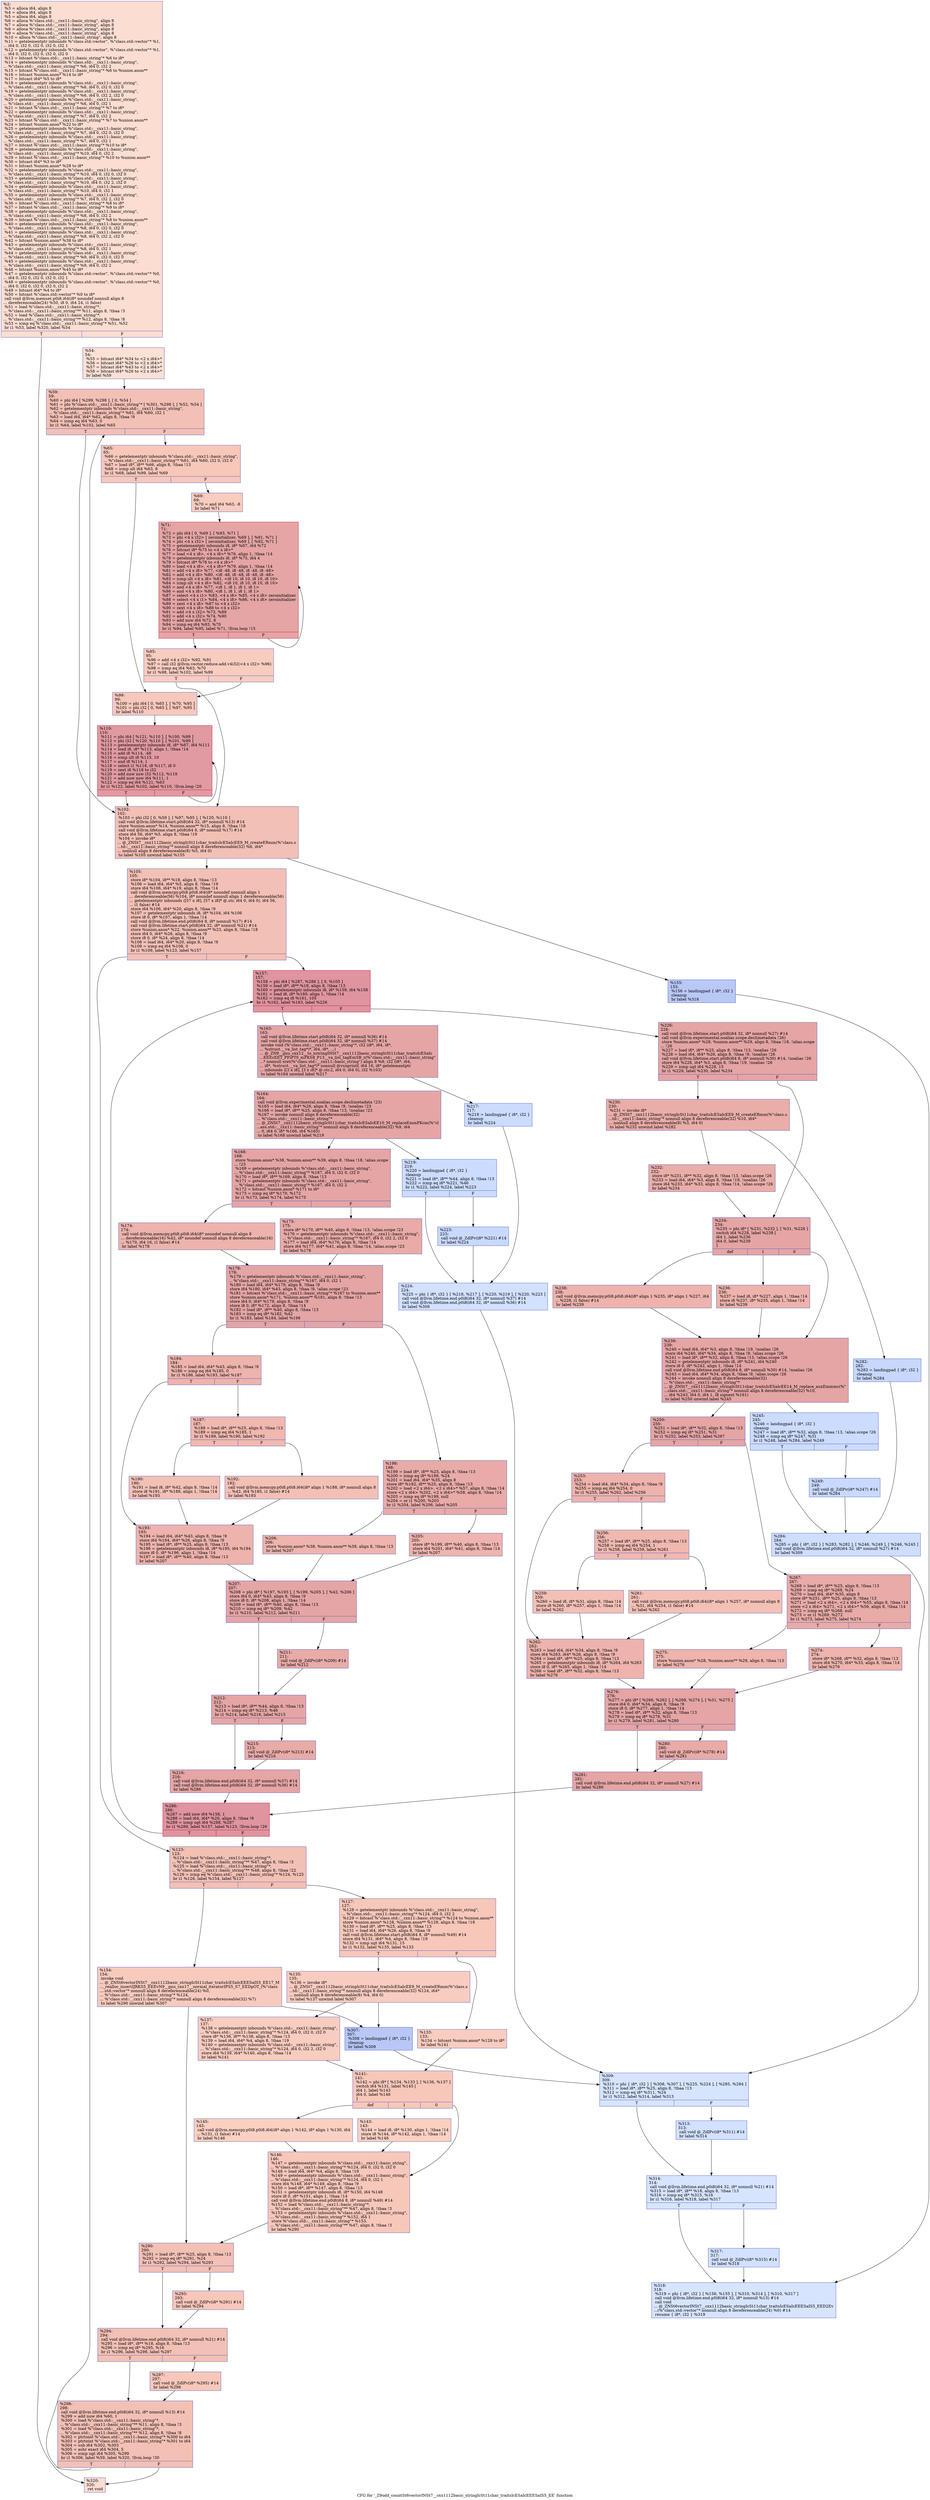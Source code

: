 digraph "CFG for '_Z9odd_countSt6vectorINSt7__cxx1112basic_stringIcSt11char_traitsIcESaIcEEESaIS5_EE' function" {
	label="CFG for '_Z9odd_countSt6vectorINSt7__cxx1112basic_stringIcSt11char_traitsIcESaIcEEESaIS5_EE' function";

	Node0x55a93c590be0 [shape=record,color="#3d50c3ff", style=filled, fillcolor="#f7b39670",label="{%2:\l  %3 = alloca i64, align 8\l  %4 = alloca i64, align 8\l  %5 = alloca i64, align 8\l  %6 = alloca %\"class.std::__cxx11::basic_string\", align 8\l  %7 = alloca %\"class.std::__cxx11::basic_string\", align 8\l  %8 = alloca %\"class.std::__cxx11::basic_string\", align 8\l  %9 = alloca %\"class.std::__cxx11::basic_string\", align 8\l  %10 = alloca %\"class.std::__cxx11::basic_string\", align 8\l  %11 = getelementptr inbounds %\"class.std::vector\", %\"class.std::vector\"* %1,\l... i64 0, i32 0, i32 0, i32 0, i32 1\l  %12 = getelementptr inbounds %\"class.std::vector\", %\"class.std::vector\"* %1,\l... i64 0, i32 0, i32 0, i32 0, i32 0\l  %13 = bitcast %\"class.std::__cxx11::basic_string\"* %6 to i8*\l  %14 = getelementptr inbounds %\"class.std::__cxx11::basic_string\",\l... %\"class.std::__cxx11::basic_string\"* %6, i64 0, i32 2\l  %15 = bitcast %\"class.std::__cxx11::basic_string\"* %6 to %union.anon**\l  %16 = bitcast %union.anon* %14 to i8*\l  %17 = bitcast i64* %5 to i8*\l  %18 = getelementptr inbounds %\"class.std::__cxx11::basic_string\",\l... %\"class.std::__cxx11::basic_string\"* %6, i64 0, i32 0, i32 0\l  %19 = getelementptr inbounds %\"class.std::__cxx11::basic_string\",\l... %\"class.std::__cxx11::basic_string\"* %6, i64 0, i32 2, i32 0\l  %20 = getelementptr inbounds %\"class.std::__cxx11::basic_string\",\l... %\"class.std::__cxx11::basic_string\"* %6, i64 0, i32 1\l  %21 = bitcast %\"class.std::__cxx11::basic_string\"* %7 to i8*\l  %22 = getelementptr inbounds %\"class.std::__cxx11::basic_string\",\l... %\"class.std::__cxx11::basic_string\"* %7, i64 0, i32 2\l  %23 = bitcast %\"class.std::__cxx11::basic_string\"* %7 to %union.anon**\l  %24 = bitcast %union.anon* %22 to i8*\l  %25 = getelementptr inbounds %\"class.std::__cxx11::basic_string\",\l... %\"class.std::__cxx11::basic_string\"* %7, i64 0, i32 0, i32 0\l  %26 = getelementptr inbounds %\"class.std::__cxx11::basic_string\",\l... %\"class.std::__cxx11::basic_string\"* %7, i64 0, i32 1\l  %27 = bitcast %\"class.std::__cxx11::basic_string\"* %10 to i8*\l  %28 = getelementptr inbounds %\"class.std::__cxx11::basic_string\",\l... %\"class.std::__cxx11::basic_string\"* %10, i64 0, i32 2\l  %29 = bitcast %\"class.std::__cxx11::basic_string\"* %10 to %union.anon**\l  %30 = bitcast i64* %3 to i8*\l  %31 = bitcast %union.anon* %28 to i8*\l  %32 = getelementptr inbounds %\"class.std::__cxx11::basic_string\",\l... %\"class.std::__cxx11::basic_string\"* %10, i64 0, i32 0, i32 0\l  %33 = getelementptr inbounds %\"class.std::__cxx11::basic_string\",\l... %\"class.std::__cxx11::basic_string\"* %10, i64 0, i32 2, i32 0\l  %34 = getelementptr inbounds %\"class.std::__cxx11::basic_string\",\l... %\"class.std::__cxx11::basic_string\"* %10, i64 0, i32 1\l  %35 = getelementptr inbounds %\"class.std::__cxx11::basic_string\",\l... %\"class.std::__cxx11::basic_string\"* %7, i64 0, i32 2, i32 0\l  %36 = bitcast %\"class.std::__cxx11::basic_string\"* %8 to i8*\l  %37 = bitcast %\"class.std::__cxx11::basic_string\"* %9 to i8*\l  %38 = getelementptr inbounds %\"class.std::__cxx11::basic_string\",\l... %\"class.std::__cxx11::basic_string\"* %8, i64 0, i32 2\l  %39 = bitcast %\"class.std::__cxx11::basic_string\"* %8 to %union.anon**\l  %40 = getelementptr inbounds %\"class.std::__cxx11::basic_string\",\l... %\"class.std::__cxx11::basic_string\"* %8, i64 0, i32 0, i32 0\l  %41 = getelementptr inbounds %\"class.std::__cxx11::basic_string\",\l... %\"class.std::__cxx11::basic_string\"* %8, i64 0, i32 2, i32 0\l  %42 = bitcast %union.anon* %38 to i8*\l  %43 = getelementptr inbounds %\"class.std::__cxx11::basic_string\",\l... %\"class.std::__cxx11::basic_string\"* %8, i64 0, i32 1\l  %44 = getelementptr inbounds %\"class.std::__cxx11::basic_string\",\l... %\"class.std::__cxx11::basic_string\"* %9, i64 0, i32 0, i32 0\l  %45 = getelementptr inbounds %\"class.std::__cxx11::basic_string\",\l... %\"class.std::__cxx11::basic_string\"* %9, i64 0, i32 2\l  %46 = bitcast %union.anon* %45 to i8*\l  %47 = getelementptr inbounds %\"class.std::vector\", %\"class.std::vector\"* %0,\l... i64 0, i32 0, i32 0, i32 0, i32 1\l  %48 = getelementptr inbounds %\"class.std::vector\", %\"class.std::vector\"* %0,\l... i64 0, i32 0, i32 0, i32 0, i32 2\l  %49 = bitcast i64* %4 to i8*\l  %50 = bitcast %\"class.std::vector\"* %0 to i8*\l  call void @llvm.memset.p0i8.i64(i8* noundef nonnull align 8\l... dereferenceable(24) %50, i8 0, i64 24, i1 false)\l  %51 = load %\"class.std::__cxx11::basic_string\"*,\l... %\"class.std::__cxx11::basic_string\"** %11, align 8, !tbaa !3\l  %52 = load %\"class.std::__cxx11::basic_string\"*,\l... %\"class.std::__cxx11::basic_string\"** %12, align 8, !tbaa !8\l  %53 = icmp eq %\"class.std::__cxx11::basic_string\"* %51, %52\l  br i1 %53, label %320, label %54\l|{<s0>T|<s1>F}}"];
	Node0x55a93c590be0:s0 -> Node0x55a93c5940e0;
	Node0x55a93c590be0:s1 -> Node0x55a93c594170;
	Node0x55a93c594170 [shape=record,color="#3d50c3ff", style=filled, fillcolor="#f7b99e70",label="{%54:\l54:                                               \l  %55 = bitcast i64* %34 to \<2 x i64\>*\l  %56 = bitcast i64* %26 to \<2 x i64\>*\l  %57 = bitcast i64* %43 to \<2 x i64\>*\l  %58 = bitcast i64* %26 to \<2 x i64\>*\l  br label %59\l}"];
	Node0x55a93c594170 -> Node0x55a93c594a80;
	Node0x55a93c594a80 [shape=record,color="#3d50c3ff", style=filled, fillcolor="#e5705870",label="{%59:\l59:                                               \l  %60 = phi i64 [ %299, %298 ], [ 0, %54 ]\l  %61 = phi %\"class.std::__cxx11::basic_string\"* [ %301, %298 ], [ %52, %54 ]\l  %62 = getelementptr inbounds %\"class.std::__cxx11::basic_string\",\l... %\"class.std::__cxx11::basic_string\"* %61, i64 %60, i32 1\l  %63 = load i64, i64* %62, align 8, !tbaa !9\l  %64 = icmp eq i64 %63, 0\l  br i1 %64, label %102, label %65\l|{<s0>T|<s1>F}}"];
	Node0x55a93c594a80:s0 -> Node0x55a93c595490;
	Node0x55a93c594a80:s1 -> Node0x55a93c595520;
	Node0x55a93c595520 [shape=record,color="#3d50c3ff", style=filled, fillcolor="#ec7f6370",label="{%65:\l65:                                               \l  %66 = getelementptr inbounds %\"class.std::__cxx11::basic_string\",\l... %\"class.std::__cxx11::basic_string\"* %61, i64 %60, i32 0, i32 0\l  %67 = load i8*, i8** %66, align 8, !tbaa !13\l  %68 = icmp ult i64 %63, 8\l  br i1 %68, label %99, label %69\l|{<s0>T|<s1>F}}"];
	Node0x55a93c595520:s0 -> Node0x55a93c595950;
	Node0x55a93c595520:s1 -> Node0x55a93c5959e0;
	Node0x55a93c5959e0 [shape=record,color="#3d50c3ff", style=filled, fillcolor="#f08b6e70",label="{%69:\l69:                                               \l  %70 = and i64 %63, -8\l  br label %71\l}"];
	Node0x55a93c5959e0 -> Node0x55a93c595be0;
	Node0x55a93c595be0 [shape=record,color="#b70d28ff", style=filled, fillcolor="#c5333470",label="{%71:\l71:                                               \l  %72 = phi i64 [ 0, %69 ], [ %93, %71 ]\l  %73 = phi \<4 x i32\> [ zeroinitializer, %69 ], [ %91, %71 ]\l  %74 = phi \<4 x i32\> [ zeroinitializer, %69 ], [ %92, %71 ]\l  %75 = getelementptr inbounds i8, i8* %67, i64 %72\l  %76 = bitcast i8* %75 to \<4 x i8\>*\l  %77 = load \<4 x i8\>, \<4 x i8\>* %76, align 1, !tbaa !14\l  %78 = getelementptr inbounds i8, i8* %75, i64 4\l  %79 = bitcast i8* %78 to \<4 x i8\>*\l  %80 = load \<4 x i8\>, \<4 x i8\>* %79, align 1, !tbaa !14\l  %81 = add \<4 x i8\> %77, \<i8 -48, i8 -48, i8 -48, i8 -48\>\l  %82 = add \<4 x i8\> %80, \<i8 -48, i8 -48, i8 -48, i8 -48\>\l  %83 = icmp ult \<4 x i8\> %81, \<i8 10, i8 10, i8 10, i8 10\>\l  %84 = icmp ult \<4 x i8\> %82, \<i8 10, i8 10, i8 10, i8 10\>\l  %85 = and \<4 x i8\> %77, \<i8 1, i8 1, i8 1, i8 1\>\l  %86 = and \<4 x i8\> %80, \<i8 1, i8 1, i8 1, i8 1\>\l  %87 = select \<4 x i1\> %83, \<4 x i8\> %85, \<4 x i8\> zeroinitializer\l  %88 = select \<4 x i1\> %84, \<4 x i8\> %86, \<4 x i8\> zeroinitializer\l  %89 = zext \<4 x i8\> %87 to \<4 x i32\>\l  %90 = zext \<4 x i8\> %88 to \<4 x i32\>\l  %91 = add \<4 x i32\> %73, %89\l  %92 = add \<4 x i32\> %74, %90\l  %93 = add nuw i64 %72, 8\l  %94 = icmp eq i64 %93, %70\l  br i1 %94, label %95, label %71, !llvm.loop !15\l|{<s0>T|<s1>F}}"];
	Node0x55a93c595be0:s0 -> Node0x55a93c597760;
	Node0x55a93c595be0:s1 -> Node0x55a93c595be0;
	Node0x55a93c597760 [shape=record,color="#3d50c3ff", style=filled, fillcolor="#f08b6e70",label="{%95:\l95:                                               \l  %96 = add \<4 x i32\> %92, %91\l  %97 = call i32 @llvm.vector.reduce.add.v4i32(\<4 x i32\> %96)\l  %98 = icmp eq i64 %63, %70\l  br i1 %98, label %102, label %99\l|{<s0>T|<s1>F}}"];
	Node0x55a93c597760:s0 -> Node0x55a93c595490;
	Node0x55a93c597760:s1 -> Node0x55a93c595950;
	Node0x55a93c595950 [shape=record,color="#3d50c3ff", style=filled, fillcolor="#ed836670",label="{%99:\l99:                                               \l  %100 = phi i64 [ 0, %65 ], [ %70, %95 ]\l  %101 = phi i32 [ 0, %65 ], [ %97, %95 ]\l  br label %110\l}"];
	Node0x55a93c595950 -> Node0x55a93c597e30;
	Node0x55a93c595490 [shape=record,color="#3d50c3ff", style=filled, fillcolor="#e5705870",label="{%102:\l102:                                              \l  %103 = phi i32 [ 0, %59 ], [ %97, %95 ], [ %120, %110 ]\l  call void @llvm.lifetime.start.p0i8(i64 32, i8* nonnull %13) #14\l  store %union.anon* %14, %union.anon** %15, align 8, !tbaa !18\l  call void @llvm.lifetime.start.p0i8(i64 8, i8* nonnull %17) #14\l  store i64 56, i64* %5, align 8, !tbaa !19\l  %104 = invoke i8*\l... @_ZNSt7__cxx1112basic_stringIcSt11char_traitsIcESaIcEE9_M_createERmm(%\"class.s\l...td::__cxx11::basic_string\"* nonnull align 8 dereferenceable(32) %6, i64*\l... nonnull align 8 dereferenceable(8) %5, i64 0)\l          to label %105 unwind label %155\l}"];
	Node0x55a93c595490 -> Node0x55a93c598850;
	Node0x55a93c595490 -> Node0x55a93c5988e0;
	Node0x55a93c598850 [shape=record,color="#3d50c3ff", style=filled, fillcolor="#e5705870",label="{%105:\l105:                                              \l  store i8* %104, i8** %18, align 8, !tbaa !13\l  %106 = load i64, i64* %5, align 8, !tbaa !19\l  store i64 %106, i64* %19, align 8, !tbaa !14\l  call void @llvm.memcpy.p0i8.p0i8.i64(i8* noundef nonnull align 1\l... dereferenceable(56) %104, i8* noundef nonnull align 1 dereferenceable(56)\l... getelementptr inbounds ([57 x i8], [57 x i8]* @.str, i64 0, i64 0), i64 56,\l... i1 false) #14\l  store i64 %106, i64* %20, align 8, !tbaa !9\l  %107 = getelementptr inbounds i8, i8* %104, i64 %106\l  store i8 0, i8* %107, align 1, !tbaa !14\l  call void @llvm.lifetime.end.p0i8(i64 8, i8* nonnull %17) #14\l  call void @llvm.lifetime.start.p0i8(i64 32, i8* nonnull %21) #14\l  store %union.anon* %22, %union.anon** %23, align 8, !tbaa !18\l  store i64 0, i64* %26, align 8, !tbaa !9\l  store i8 0, i8* %24, align 8, !tbaa !14\l  %108 = load i64, i64* %20, align 8, !tbaa !9\l  %109 = icmp eq i64 %108, 0\l  br i1 %109, label %123, label %157\l|{<s0>T|<s1>F}}"];
	Node0x55a93c598850:s0 -> Node0x55a93c59b1e0;
	Node0x55a93c598850:s1 -> Node0x55a93c59b230;
	Node0x55a93c597e30 [shape=record,color="#b70d28ff", style=filled, fillcolor="#bb1b2c70",label="{%110:\l110:                                              \l  %111 = phi i64 [ %121, %110 ], [ %100, %99 ]\l  %112 = phi i32 [ %120, %110 ], [ %101, %99 ]\l  %113 = getelementptr inbounds i8, i8* %67, i64 %111\l  %114 = load i8, i8* %113, align 1, !tbaa !14\l  %115 = add i8 %114, -48\l  %116 = icmp ult i8 %115, 10\l  %117 = and i8 %114, 1\l  %118 = select i1 %116, i8 %117, i8 0\l  %119 = zext i8 %118 to i32\l  %120 = add nuw nsw i32 %112, %119\l  %121 = add nuw nsw i64 %111, 1\l  %122 = icmp eq i64 %121, %63\l  br i1 %122, label %102, label %110, !llvm.loop !20\l|{<s0>T|<s1>F}}"];
	Node0x55a93c597e30:s0 -> Node0x55a93c595490;
	Node0x55a93c597e30:s1 -> Node0x55a93c597e30;
	Node0x55a93c59b1e0 [shape=record,color="#3d50c3ff", style=filled, fillcolor="#e5705870",label="{%123:\l123:                                              \l  %124 = load %\"class.std::__cxx11::basic_string\"*,\l... %\"class.std::__cxx11::basic_string\"** %47, align 8, !tbaa !3\l  %125 = load %\"class.std::__cxx11::basic_string\"*,\l... %\"class.std::__cxx11::basic_string\"** %48, align 8, !tbaa !22\l  %126 = icmp eq %\"class.std::__cxx11::basic_string\"* %124, %125\l  br i1 %126, label %154, label %127\l|{<s0>T|<s1>F}}"];
	Node0x55a93c59b1e0:s0 -> Node0x55a93c59c3d0;
	Node0x55a93c59b1e0:s1 -> Node0x55a93c59c460;
	Node0x55a93c59c460 [shape=record,color="#3d50c3ff", style=filled, fillcolor="#ec7f6370",label="{%127:\l127:                                              \l  %128 = getelementptr inbounds %\"class.std::__cxx11::basic_string\",\l... %\"class.std::__cxx11::basic_string\"* %124, i64 0, i32 2\l  %129 = bitcast %\"class.std::__cxx11::basic_string\"* %124 to %union.anon**\l  store %union.anon* %128, %union.anon** %129, align 8, !tbaa !18\l  %130 = load i8*, i8** %25, align 8, !tbaa !13\l  %131 = load i64, i64* %26, align 8, !tbaa !9\l  call void @llvm.lifetime.start.p0i8(i64 8, i8* nonnull %49) #14\l  store i64 %131, i64* %4, align 8, !tbaa !19\l  %132 = icmp ugt i64 %131, 15\l  br i1 %132, label %135, label %133\l|{<s0>T|<s1>F}}"];
	Node0x55a93c59c460:s0 -> Node0x55a93c59d2e0;
	Node0x55a93c59c460:s1 -> Node0x55a93c59d330;
	Node0x55a93c59d330 [shape=record,color="#3d50c3ff", style=filled, fillcolor="#f08b6e70",label="{%133:\l133:                                              \l  %134 = bitcast %union.anon* %128 to i8*\l  br label %141\l}"];
	Node0x55a93c59d330 -> Node0x55a93c59d4e0;
	Node0x55a93c59d2e0 [shape=record,color="#3d50c3ff", style=filled, fillcolor="#f08b6e70",label="{%135:\l135:                                              \l  %136 = invoke i8*\l... @_ZNSt7__cxx1112basic_stringIcSt11char_traitsIcESaIcEE9_M_createERmm(%\"class.s\l...td::__cxx11::basic_string\"* nonnull align 8 dereferenceable(32) %124, i64*\l... nonnull align 8 dereferenceable(8) %4, i64 0)\l          to label %137 unwind label %307\l}"];
	Node0x55a93c59d2e0 -> Node0x55a93c59d5f0;
	Node0x55a93c59d2e0 -> Node0x55a93c59d640;
	Node0x55a93c59d5f0 [shape=record,color="#3d50c3ff", style=filled, fillcolor="#f08b6e70",label="{%137:\l137:                                              \l  %138 = getelementptr inbounds %\"class.std::__cxx11::basic_string\",\l... %\"class.std::__cxx11::basic_string\"* %124, i64 0, i32 0, i32 0\l  store i8* %136, i8** %138, align 8, !tbaa !13\l  %139 = load i64, i64* %4, align 8, !tbaa !19\l  %140 = getelementptr inbounds %\"class.std::__cxx11::basic_string\",\l... %\"class.std::__cxx11::basic_string\"* %124, i64 0, i32 2, i32 0\l  store i64 %139, i64* %140, align 8, !tbaa !14\l  br label %141\l}"];
	Node0x55a93c59d5f0 -> Node0x55a93c59d4e0;
	Node0x55a93c59d4e0 [shape=record,color="#3d50c3ff", style=filled, fillcolor="#ec7f6370",label="{%141:\l141:                                              \l  %142 = phi i8* [ %134, %133 ], [ %136, %137 ]\l  switch i64 %131, label %145 [\l    i64 1, label %143\l    i64 0, label %146\l  ]\l|{<s0>def|<s1>1|<s2>0}}"];
	Node0x55a93c59d4e0:s0 -> Node0x55a93c59dc60;
	Node0x55a93c59d4e0:s1 -> Node0x55a93c59dcb0;
	Node0x55a93c59d4e0:s2 -> Node0x55a93c59dd00;
	Node0x55a93c59dcb0 [shape=record,color="#3d50c3ff", style=filled, fillcolor="#f3947570",label="{%143:\l143:                                              \l  %144 = load i8, i8* %130, align 1, !tbaa !14\l  store i8 %144, i8* %142, align 1, !tbaa !14\l  br label %146\l}"];
	Node0x55a93c59dcb0 -> Node0x55a93c59dd00;
	Node0x55a93c59dc60 [shape=record,color="#3d50c3ff", style=filled, fillcolor="#f3947570",label="{%145:\l145:                                              \l  call void @llvm.memcpy.p0i8.p0i8.i64(i8* align 1 %142, i8* align 1 %130, i64\l... %131, i1 false) #14\l  br label %146\l}"];
	Node0x55a93c59dc60 -> Node0x55a93c59dd00;
	Node0x55a93c59dd00 [shape=record,color="#3d50c3ff", style=filled, fillcolor="#ec7f6370",label="{%146:\l146:                                              \l  %147 = getelementptr inbounds %\"class.std::__cxx11::basic_string\",\l... %\"class.std::__cxx11::basic_string\"* %124, i64 0, i32 0, i32 0\l  %148 = load i64, i64* %4, align 8, !tbaa !19\l  %149 = getelementptr inbounds %\"class.std::__cxx11::basic_string\",\l... %\"class.std::__cxx11::basic_string\"* %124, i64 0, i32 1\l  store i64 %148, i64* %149, align 8, !tbaa !9\l  %150 = load i8*, i8** %147, align 8, !tbaa !13\l  %151 = getelementptr inbounds i8, i8* %150, i64 %148\l  store i8 0, i8* %151, align 1, !tbaa !14\l  call void @llvm.lifetime.end.p0i8(i64 8, i8* nonnull %49) #14\l  %152 = load %\"class.std::__cxx11::basic_string\"*,\l... %\"class.std::__cxx11::basic_string\"** %47, align 8, !tbaa !3\l  %153 = getelementptr inbounds %\"class.std::__cxx11::basic_string\",\l... %\"class.std::__cxx11::basic_string\"* %152, i64 1\l  store %\"class.std::__cxx11::basic_string\"* %153,\l... %\"class.std::__cxx11::basic_string\"** %47, align 8, !tbaa !3\l  br label %290\l}"];
	Node0x55a93c59dd00 -> Node0x55a93c59e940;
	Node0x55a93c59c3d0 [shape=record,color="#3d50c3ff", style=filled, fillcolor="#ef886b70",label="{%154:\l154:                                              \l  invoke void\l... @_ZNSt6vectorINSt7__cxx1112basic_stringIcSt11char_traitsIcESaIcEEESaIS5_EE17_M\l..._realloc_insertIJRKS5_EEEvN9__gnu_cxx17__normal_iteratorIPS5_S7_EEDpOT_(%\"class\l....std::vector\"* nonnull align 8 dereferenceable(24) %0,\l... %\"class.std::__cxx11::basic_string\"* %124,\l... %\"class.std::__cxx11::basic_string\"* nonnull align 8 dereferenceable(32) %7)\l          to label %290 unwind label %307\l}"];
	Node0x55a93c59c3d0 -> Node0x55a93c59e940;
	Node0x55a93c59c3d0 -> Node0x55a93c59d640;
	Node0x55a93c5988e0 [shape=record,color="#3d50c3ff", style=filled, fillcolor="#6282ea70",label="{%155:\l155:                                              \l  %156 = landingpad \{ i8*, i32 \}\l          cleanup\l  br label %318\l}"];
	Node0x55a93c5988e0 -> Node0x55a93c59ee40;
	Node0x55a93c59b230 [shape=record,color="#b70d28ff", style=filled, fillcolor="#b70d2870",label="{%157:\l157:                                              \l  %158 = phi i64 [ %287, %286 ], [ 0, %105 ]\l  %159 = load i8*, i8** %18, align 8, !tbaa !13\l  %160 = getelementptr inbounds i8, i8* %159, i64 %158\l  %161 = load i8, i8* %160, align 1, !tbaa !14\l  %162 = icmp eq i8 %161, 105\l  br i1 %162, label %163, label %226\l|{<s0>T|<s1>F}}"];
	Node0x55a93c59b230:s0 -> Node0x55a93c59f1a0;
	Node0x55a93c59b230:s1 -> Node0x55a93c59f1f0;
	Node0x55a93c59f1a0 [shape=record,color="#3d50c3ff", style=filled, fillcolor="#c5333470",label="{%163:\l163:                                              \l  call void @llvm.lifetime.start.p0i8(i64 32, i8* nonnull %36) #14\l  call void @llvm.lifetime.start.p0i8(i64 32, i8* nonnull %37) #14\l  invoke void (%\"class.std::__cxx11::basic_string\"*, i32 (i8*, i64, i8*,\l... %struct.__va_list_tag*)*, i64, i8*, ...)\l... @_ZN9__gnu_cxx12__to_xstringINSt7__cxx1112basic_stringIcSt11char_traitsIcESaIc\l...EEEcEET_PFiPT0_mPKS8_P13__va_list_tagEmSB_z(%\"class.std::__cxx11::basic_string\"\l...* nonnull sret(%\"class.std::__cxx11::basic_string\") align 8 %9, i32 (i8*, i64,\l... i8*, %struct.__va_list_tag*)* nonnull @vsnprintf, i64 16, i8* getelementptr\l... inbounds ([3 x i8], [3 x i8]* @.str.2, i64 0, i64 0), i32 %103)\l          to label %164 unwind label %217\l}"];
	Node0x55a93c59f1a0 -> Node0x55a93c59f870;
	Node0x55a93c59f1a0 -> Node0x55a93c59f8c0;
	Node0x55a93c59f870 [shape=record,color="#3d50c3ff", style=filled, fillcolor="#c5333470",label="{%164:\l164:                                              \l  call void @llvm.experimental.noalias.scope.decl(metadata !23)\l  %165 = load i64, i64* %26, align 8, !tbaa !9, !noalias !23\l  %166 = load i8*, i8** %25, align 8, !tbaa !13, !noalias !23\l  %167 = invoke nonnull align 8 dereferenceable(32)\l... %\"class.std::__cxx11::basic_string\"*\l... @_ZNSt7__cxx1112basic_stringIcSt11char_traitsIcESaIcEE10_M_replaceEmmPKcm(%\"cl\l...ass.std::__cxx11::basic_string\"* nonnull align 8 dereferenceable(32) %9, i64\l... 0, i64 0, i8* %166, i64 %165)\l          to label %168 unwind label %219\l}"];
	Node0x55a93c59f870 -> Node0x55a93c5a0750;
	Node0x55a93c59f870 -> Node0x55a93c5a07e0;
	Node0x55a93c5a0750 [shape=record,color="#3d50c3ff", style=filled, fillcolor="#c5333470",label="{%168:\l168:                                              \l  store %union.anon* %38, %union.anon** %39, align 8, !tbaa !18, !alias.scope\l... !23\l  %169 = getelementptr inbounds %\"class.std::__cxx11::basic_string\",\l... %\"class.std::__cxx11::basic_string\"* %167, i64 0, i32 0, i32 0\l  %170 = load i8*, i8** %169, align 8, !tbaa !13\l  %171 = getelementptr inbounds %\"class.std::__cxx11::basic_string\",\l... %\"class.std::__cxx11::basic_string\"* %167, i64 0, i32 2\l  %172 = bitcast %union.anon* %171 to i8*\l  %173 = icmp eq i8* %170, %172\l  br i1 %173, label %174, label %175\l|{<s0>T|<s1>F}}"];
	Node0x55a93c5a0750:s0 -> Node0x55a93c5a0f30;
	Node0x55a93c5a0750:s1 -> Node0x55a93c5a0fc0;
	Node0x55a93c5a0f30 [shape=record,color="#3d50c3ff", style=filled, fillcolor="#d6524470",label="{%174:\l174:                                              \l  call void @llvm.memcpy.p0i8.p0i8.i64(i8* noundef nonnull align 8\l... dereferenceable(16) %42, i8* noundef nonnull align 8 dereferenceable(16)\l... %170, i64 16, i1 false) #14\l  br label %178\l}"];
	Node0x55a93c5a0f30 -> Node0x55a93c5a12d0;
	Node0x55a93c5a0fc0 [shape=record,color="#3d50c3ff", style=filled, fillcolor="#cc403a70",label="{%175:\l175:                                              \l  store i8* %170, i8** %40, align 8, !tbaa !13, !alias.scope !23\l  %176 = getelementptr inbounds %\"class.std::__cxx11::basic_string\",\l... %\"class.std::__cxx11::basic_string\"* %167, i64 0, i32 2, i32 0\l  %177 = load i64, i64* %176, align 8, !tbaa !14\l  store i64 %177, i64* %41, align 8, !tbaa !14, !alias.scope !23\l  br label %178\l}"];
	Node0x55a93c5a0fc0 -> Node0x55a93c5a12d0;
	Node0x55a93c5a12d0 [shape=record,color="#3d50c3ff", style=filled, fillcolor="#c5333470",label="{%178:\l178:                                              \l  %179 = getelementptr inbounds %\"class.std::__cxx11::basic_string\",\l... %\"class.std::__cxx11::basic_string\"* %167, i64 0, i32 1\l  %180 = load i64, i64* %179, align 8, !tbaa !9\l  store i64 %180, i64* %43, align 8, !tbaa !9, !alias.scope !23\l  %181 = bitcast %\"class.std::__cxx11::basic_string\"* %167 to %union.anon**\l  store %union.anon* %171, %union.anon** %181, align 8, !tbaa !13\l  store i64 0, i64* %179, align 8, !tbaa !9\l  store i8 0, i8* %172, align 8, !tbaa !14\l  %182 = load i8*, i8** %40, align 8, !tbaa !13\l  %183 = icmp eq i8* %182, %42\l  br i1 %183, label %184, label %198\l|{<s0>T|<s1>F}}"];
	Node0x55a93c5a12d0:s0 -> Node0x55a93c5937d0;
	Node0x55a93c5a12d0:s1 -> Node0x55a93c593860;
	Node0x55a93c5937d0 [shape=record,color="#3d50c3ff", style=filled, fillcolor="#d6524470",label="{%184:\l184:                                              \l  %185 = load i64, i64* %43, align 8, !tbaa !9\l  %186 = icmp eq i64 %185, 0\l  br i1 %186, label %193, label %187\l|{<s0>T|<s1>F}}"];
	Node0x55a93c5937d0:s0 -> Node0x55a93c593aa0;
	Node0x55a93c5937d0:s1 -> Node0x55a93c593af0;
	Node0x55a93c593af0 [shape=record,color="#3d50c3ff", style=filled, fillcolor="#dc5d4a70",label="{%187:\l187:                                              \l  %188 = load i8*, i8** %25, align 8, !tbaa !13\l  %189 = icmp eq i64 %185, 1\l  br i1 %189, label %190, label %192\l|{<s0>T|<s1>F}}"];
	Node0x55a93c593af0:s0 -> Node0x55a93c593d30;
	Node0x55a93c593af0:s1 -> Node0x55a93c593d80;
	Node0x55a93c593d30 [shape=record,color="#3d50c3ff", style=filled, fillcolor="#e5705870",label="{%190:\l190:                                              \l  %191 = load i8, i8* %42, align 8, !tbaa !14\l  store i8 %191, i8* %188, align 1, !tbaa !14\l  br label %193\l}"];
	Node0x55a93c593d30 -> Node0x55a93c593aa0;
	Node0x55a93c593d80 [shape=record,color="#3d50c3ff", style=filled, fillcolor="#e5705870",label="{%192:\l192:                                              \l  call void @llvm.memcpy.p0i8.p0i8.i64(i8* align 1 %188, i8* nonnull align 8\l... %42, i64 %185, i1 false) #14\l  br label %193\l}"];
	Node0x55a93c593d80 -> Node0x55a93c593aa0;
	Node0x55a93c593aa0 [shape=record,color="#3d50c3ff", style=filled, fillcolor="#d6524470",label="{%193:\l193:                                              \l  %194 = load i64, i64* %43, align 8, !tbaa !9\l  store i64 %194, i64* %26, align 8, !tbaa !9\l  %195 = load i8*, i8** %25, align 8, !tbaa !13\l  %196 = getelementptr inbounds i8, i8* %195, i64 %194\l  store i8 0, i8* %196, align 1, !tbaa !14\l  %197 = load i8*, i8** %40, align 8, !tbaa !13\l  br label %207\l}"];
	Node0x55a93c593aa0 -> Node0x55a93c5a3330;
	Node0x55a93c593860 [shape=record,color="#3d50c3ff", style=filled, fillcolor="#cc403a70",label="{%198:\l198:                                              \l  %199 = load i8*, i8** %25, align 8, !tbaa !13\l  %200 = icmp eq i8* %199, %24\l  %201 = load i64, i64* %35, align 8\l  store i8* %182, i8** %25, align 8, !tbaa !13\l  %202 = load \<2 x i64\>, \<2 x i64\>* %57, align 8, !tbaa !14\l  store \<2 x i64\> %202, \<2 x i64\>* %58, align 8, !tbaa !14\l  %203 = icmp eq i8* %199, null\l  %204 = or i1 %200, %203\l  br i1 %204, label %206, label %205\l|{<s0>T|<s1>F}}"];
	Node0x55a93c593860:s0 -> Node0x55a93c5a3810;
	Node0x55a93c593860:s1 -> Node0x55a93c5a3860;
	Node0x55a93c5a3860 [shape=record,color="#3d50c3ff", style=filled, fillcolor="#d8564670",label="{%205:\l205:                                              \l  store i8* %199, i8** %40, align 8, !tbaa !13\l  store i64 %201, i64* %41, align 8, !tbaa !14\l  br label %207\l}"];
	Node0x55a93c5a3860 -> Node0x55a93c5a3330;
	Node0x55a93c5a3810 [shape=record,color="#3d50c3ff", style=filled, fillcolor="#d8564670",label="{%206:\l206:                                              \l  store %union.anon* %38, %union.anon** %39, align 8, !tbaa !13\l  br label %207\l}"];
	Node0x55a93c5a3810 -> Node0x55a93c5a3330;
	Node0x55a93c5a3330 [shape=record,color="#3d50c3ff", style=filled, fillcolor="#c5333470",label="{%207:\l207:                                              \l  %208 = phi i8* [ %197, %193 ], [ %199, %205 ], [ %42, %206 ]\l  store i64 0, i64* %43, align 8, !tbaa !9\l  store i8 0, i8* %208, align 1, !tbaa !14\l  %209 = load i8*, i8** %40, align 8, !tbaa !13\l  %210 = icmp eq i8* %209, %42\l  br i1 %210, label %212, label %211\l|{<s0>T|<s1>F}}"];
	Node0x55a93c5a3330:s0 -> Node0x55a93c5a42f0;
	Node0x55a93c5a3330:s1 -> Node0x55a93c5a4340;
	Node0x55a93c5a4340 [shape=record,color="#3d50c3ff", style=filled, fillcolor="#cc403a70",label="{%211:\l211:                                              \l  call void @_ZdlPv(i8* %209) #14\l  br label %212\l}"];
	Node0x55a93c5a4340 -> Node0x55a93c5a42f0;
	Node0x55a93c5a42f0 [shape=record,color="#3d50c3ff", style=filled, fillcolor="#c5333470",label="{%212:\l212:                                              \l  %213 = load i8*, i8** %44, align 8, !tbaa !13\l  %214 = icmp eq i8* %213, %46\l  br i1 %214, label %216, label %215\l|{<s0>T|<s1>F}}"];
	Node0x55a93c5a42f0:s0 -> Node0x55a93c5a47b0;
	Node0x55a93c5a42f0:s1 -> Node0x55a93c5a4800;
	Node0x55a93c5a4800 [shape=record,color="#3d50c3ff", style=filled, fillcolor="#cc403a70",label="{%215:\l215:                                              \l  call void @_ZdlPv(i8* %213) #14\l  br label %216\l}"];
	Node0x55a93c5a4800 -> Node0x55a93c5a47b0;
	Node0x55a93c5a47b0 [shape=record,color="#3d50c3ff", style=filled, fillcolor="#c5333470",label="{%216:\l216:                                              \l  call void @llvm.lifetime.end.p0i8(i64 32, i8* nonnull %37) #14\l  call void @llvm.lifetime.end.p0i8(i64 32, i8* nonnull %36) #14\l  br label %286\l}"];
	Node0x55a93c5a47b0 -> Node0x55a93c59ef00;
	Node0x55a93c59f8c0 [shape=record,color="#3d50c3ff", style=filled, fillcolor="#8caffe70",label="{%217:\l217:                                              \l  %218 = landingpad \{ i8*, i32 \}\l          cleanup\l  br label %224\l}"];
	Node0x55a93c59f8c0 -> Node0x55a93c5a4df0;
	Node0x55a93c5a07e0 [shape=record,color="#3d50c3ff", style=filled, fillcolor="#8caffe70",label="{%219:\l219:                                              \l  %220 = landingpad \{ i8*, i32 \}\l          cleanup\l  %221 = load i8*, i8** %44, align 8, !tbaa !13\l  %222 = icmp eq i8* %221, %46\l  br i1 %222, label %224, label %223\l|{<s0>T|<s1>F}}"];
	Node0x55a93c5a07e0:s0 -> Node0x55a93c5a4df0;
	Node0x55a93c5a07e0:s1 -> Node0x55a93c5a5000;
	Node0x55a93c5a5000 [shape=record,color="#3d50c3ff", style=filled, fillcolor="#85a8fc70",label="{%223:\l223:                                              \l  call void @_ZdlPv(i8* %221) #14\l  br label %224\l}"];
	Node0x55a93c5a5000 -> Node0x55a93c5a4df0;
	Node0x55a93c5a4df0 [shape=record,color="#3d50c3ff", style=filled, fillcolor="#9abbff70",label="{%224:\l224:                                              \l  %225 = phi \{ i8*, i32 \} [ %218, %217 ], [ %220, %219 ], [ %220, %223 ]\l  call void @llvm.lifetime.end.p0i8(i64 32, i8* nonnull %37) #14\l  call void @llvm.lifetime.end.p0i8(i64 32, i8* nonnull %36) #14\l  br label %309\l}"];
	Node0x55a93c5a4df0 -> Node0x55a93c5a55f0;
	Node0x55a93c59f1f0 [shape=record,color="#3d50c3ff", style=filled, fillcolor="#c5333470",label="{%226:\l226:                                              \l  call void @llvm.lifetime.start.p0i8(i64 32, i8* nonnull %27) #14\l  call void @llvm.experimental.noalias.scope.decl(metadata !26)\l  store %union.anon* %28, %union.anon** %29, align 8, !tbaa !18, !alias.scope\l... !26\l  %227 = load i8*, i8** %25, align 8, !tbaa !13, !noalias !26\l  %228 = load i64, i64* %26, align 8, !tbaa !9, !noalias !26\l  call void @llvm.lifetime.start.p0i8(i64 8, i8* nonnull %30) #14, !noalias !26\l  store i64 %228, i64* %3, align 8, !tbaa !19, !noalias !26\l  %229 = icmp ugt i64 %228, 15\l  br i1 %229, label %230, label %234\l|{<s0>T|<s1>F}}"];
	Node0x55a93c59f1f0:s0 -> Node0x55a93c5a6370;
	Node0x55a93c59f1f0:s1 -> Node0x55a93c5a6400;
	Node0x55a93c5a6370 [shape=record,color="#3d50c3ff", style=filled, fillcolor="#d0473d70",label="{%230:\l230:                                              \l  %231 = invoke i8*\l... @_ZNSt7__cxx1112basic_stringIcSt11char_traitsIcESaIcEE9_M_createERmm(%\"class.s\l...td::__cxx11::basic_string\"* nonnull align 8 dereferenceable(32) %10, i64*\l... nonnull align 8 dereferenceable(8) %3, i64 0)\l          to label %232 unwind label %282\l}"];
	Node0x55a93c5a6370 -> Node0x55a93c5a6590;
	Node0x55a93c5a6370 -> Node0x55a93c5a65e0;
	Node0x55a93c5a6590 [shape=record,color="#3d50c3ff", style=filled, fillcolor="#d0473d70",label="{%232:\l232:                                              \l  store i8* %231, i8** %32, align 8, !tbaa !13, !alias.scope !26\l  %233 = load i64, i64* %3, align 8, !tbaa !19, !noalias !26\l  store i64 %233, i64* %33, align 8, !tbaa !14, !alias.scope !26\l  br label %234\l}"];
	Node0x55a93c5a6590 -> Node0x55a93c5a6400;
	Node0x55a93c5a6400 [shape=record,color="#3d50c3ff", style=filled, fillcolor="#c5333470",label="{%234:\l234:                                              \l  %235 = phi i8* [ %231, %232 ], [ %31, %226 ]\l  switch i64 %228, label %238 [\l    i64 1, label %236\l    i64 0, label %239\l  ]\l|{<s0>def|<s1>1|<s2>0}}"];
	Node0x55a93c5a6400:s0 -> Node0x55a93c5a6ac0;
	Node0x55a93c5a6400:s1 -> Node0x55a93c5a6b10;
	Node0x55a93c5a6400:s2 -> Node0x55a93c5a6ba0;
	Node0x55a93c5a6b10 [shape=record,color="#3d50c3ff", style=filled, fillcolor="#d6524470",label="{%236:\l236:                                              \l  %237 = load i8, i8* %227, align 1, !tbaa !14\l  store i8 %237, i8* %235, align 1, !tbaa !14\l  br label %239\l}"];
	Node0x55a93c5a6b10 -> Node0x55a93c5a6ba0;
	Node0x55a93c5a6ac0 [shape=record,color="#3d50c3ff", style=filled, fillcolor="#d6524470",label="{%238:\l238:                                              \l  call void @llvm.memcpy.p0i8.p0i8.i64(i8* align 1 %235, i8* align 1 %227, i64\l... %228, i1 false) #14\l  br label %239\l}"];
	Node0x55a93c5a6ac0 -> Node0x55a93c5a6ba0;
	Node0x55a93c5a6ba0 [shape=record,color="#3d50c3ff", style=filled, fillcolor="#c5333470",label="{%239:\l239:                                              \l  %240 = load i64, i64* %3, align 8, !tbaa !19, !noalias !26\l  store i64 %240, i64* %34, align 8, !tbaa !9, !alias.scope !26\l  %241 = load i8*, i8** %32, align 8, !tbaa !13, !alias.scope !26\l  %242 = getelementptr inbounds i8, i8* %241, i64 %240\l  store i8 0, i8* %242, align 1, !tbaa !14\l  call void @llvm.lifetime.end.p0i8(i64 8, i8* nonnull %30) #14, !noalias !26\l  %243 = load i64, i64* %34, align 8, !tbaa !9, !alias.scope !26\l  %244 = invoke nonnull align 8 dereferenceable(32)\l... %\"class.std::__cxx11::basic_string\"*\l... @_ZNSt7__cxx1112basic_stringIcSt11char_traitsIcESaIcEE14_M_replace_auxEmmmc(%\"\l...class.std::__cxx11::basic_string\"* nonnull align 8 dereferenceable(32) %10,\l... i64 %243, i64 0, i64 1, i8 signext %161)\l          to label %250 unwind label %245\l}"];
	Node0x55a93c5a6ba0 -> Node0x55a93c5a75c0;
	Node0x55a93c5a6ba0 -> Node0x55a93c5a7650;
	Node0x55a93c5a7650 [shape=record,color="#3d50c3ff", style=filled, fillcolor="#8caffe70",label="{%245:\l245:                                              \l  %246 = landingpad \{ i8*, i32 \}\l          cleanup\l  %247 = load i8*, i8** %32, align 8, !tbaa !13, !alias.scope !26\l  %248 = icmp eq i8* %247, %31\l  br i1 %248, label %284, label %249\l|{<s0>T|<s1>F}}"];
	Node0x55a93c5a7650:s0 -> Node0x55a93c5a7b30;
	Node0x55a93c5a7650:s1 -> Node0x55a93c5a7bc0;
	Node0x55a93c5a7bc0 [shape=record,color="#3d50c3ff", style=filled, fillcolor="#85a8fc70",label="{%249:\l249:                                              \l  call void @_ZdlPv(i8* %247) #14\l  br label %284\l}"];
	Node0x55a93c5a7bc0 -> Node0x55a93c5a7b30;
	Node0x55a93c5a75c0 [shape=record,color="#3d50c3ff", style=filled, fillcolor="#c5333470",label="{%250:\l250:                                              \l  %251 = load i8*, i8** %32, align 8, !tbaa !13\l  %252 = icmp eq i8* %251, %31\l  br i1 %252, label %253, label %267\l|{<s0>T|<s1>F}}"];
	Node0x55a93c5a75c0:s0 -> Node0x55a93c5a7f80;
	Node0x55a93c5a75c0:s1 -> Node0x55a93c5a7fd0;
	Node0x55a93c5a7f80 [shape=record,color="#3d50c3ff", style=filled, fillcolor="#d6524470",label="{%253:\l253:                                              \l  %254 = load i64, i64* %34, align 8, !tbaa !9\l  %255 = icmp eq i64 %254, 0\l  br i1 %255, label %262, label %256\l|{<s0>T|<s1>F}}"];
	Node0x55a93c5a7f80:s0 -> Node0x55a93c5a81d0;
	Node0x55a93c5a7f80:s1 -> Node0x55a93c5a8220;
	Node0x55a93c5a8220 [shape=record,color="#3d50c3ff", style=filled, fillcolor="#dc5d4a70",label="{%256:\l256:                                              \l  %257 = load i8*, i8** %25, align 8, !tbaa !13\l  %258 = icmp eq i64 %254, 1\l  br i1 %258, label %259, label %261\l|{<s0>T|<s1>F}}"];
	Node0x55a93c5a8220:s0 -> Node0x55a93c59c760;
	Node0x55a93c5a8220:s1 -> Node0x55a93c59c7b0;
	Node0x55a93c59c760 [shape=record,color="#3d50c3ff", style=filled, fillcolor="#e5705870",label="{%259:\l259:                                              \l  %260 = load i8, i8* %31, align 8, !tbaa !14\l  store i8 %260, i8* %257, align 1, !tbaa !14\l  br label %262\l}"];
	Node0x55a93c59c760 -> Node0x55a93c5a81d0;
	Node0x55a93c59c7b0 [shape=record,color="#3d50c3ff", style=filled, fillcolor="#e5705870",label="{%261:\l261:                                              \l  call void @llvm.memcpy.p0i8.p0i8.i64(i8* align 1 %257, i8* nonnull align 8\l... %31, i64 %254, i1 false) #14\l  br label %262\l}"];
	Node0x55a93c59c7b0 -> Node0x55a93c5a81d0;
	Node0x55a93c5a81d0 [shape=record,color="#3d50c3ff", style=filled, fillcolor="#d6524470",label="{%262:\l262:                                              \l  %263 = load i64, i64* %34, align 8, !tbaa !9\l  store i64 %263, i64* %26, align 8, !tbaa !9\l  %264 = load i8*, i8** %25, align 8, !tbaa !13\l  %265 = getelementptr inbounds i8, i8* %264, i64 %263\l  store i8 0, i8* %265, align 1, !tbaa !14\l  %266 = load i8*, i8** %32, align 8, !tbaa !13\l  br label %276\l}"];
	Node0x55a93c5a81d0 -> Node0x55a93c5a19a0;
	Node0x55a93c5a7fd0 [shape=record,color="#3d50c3ff", style=filled, fillcolor="#cc403a70",label="{%267:\l267:                                              \l  %268 = load i8*, i8** %25, align 8, !tbaa !13\l  %269 = icmp eq i8* %268, %24\l  %270 = load i64, i64* %35, align 8\l  store i8* %251, i8** %25, align 8, !tbaa !13\l  %271 = load \<2 x i64\>, \<2 x i64\>* %55, align 8, !tbaa !14\l  store \<2 x i64\> %271, \<2 x i64\>* %56, align 8, !tbaa !14\l  %272 = icmp eq i8* %268, null\l  %273 = or i1 %269, %272\l  br i1 %273, label %275, label %274\l|{<s0>T|<s1>F}}"];
	Node0x55a93c5a7fd0:s0 -> Node0x55a93c5a1e80;
	Node0x55a93c5a7fd0:s1 -> Node0x55a93c5a1ed0;
	Node0x55a93c5a1ed0 [shape=record,color="#3d50c3ff", style=filled, fillcolor="#d8564670",label="{%274:\l274:                                              \l  store i8* %268, i8** %32, align 8, !tbaa !13\l  store i64 %270, i64* %33, align 8, !tbaa !14\l  br label %276\l}"];
	Node0x55a93c5a1ed0 -> Node0x55a93c5a19a0;
	Node0x55a93c5a1e80 [shape=record,color="#3d50c3ff", style=filled, fillcolor="#d8564670",label="{%275:\l275:                                              \l  store %union.anon* %28, %union.anon** %29, align 8, !tbaa !13\l  br label %276\l}"];
	Node0x55a93c5a1e80 -> Node0x55a93c5a19a0;
	Node0x55a93c5a19a0 [shape=record,color="#3d50c3ff", style=filled, fillcolor="#c5333470",label="{%276:\l276:                                              \l  %277 = phi i8* [ %266, %262 ], [ %268, %274 ], [ %31, %275 ]\l  store i64 0, i64* %34, align 8, !tbaa !9\l  store i8 0, i8* %277, align 1, !tbaa !14\l  %278 = load i8*, i8** %32, align 8, !tbaa !13\l  %279 = icmp eq i8* %278, %31\l  br i1 %279, label %281, label %280\l|{<s0>T|<s1>F}}"];
	Node0x55a93c5a19a0:s0 -> Node0x55a93c5a2550;
	Node0x55a93c5a19a0:s1 -> Node0x55a93c5a25a0;
	Node0x55a93c5a25a0 [shape=record,color="#3d50c3ff", style=filled, fillcolor="#cc403a70",label="{%280:\l280:                                              \l  call void @_ZdlPv(i8* %278) #14\l  br label %281\l}"];
	Node0x55a93c5a25a0 -> Node0x55a93c5a2550;
	Node0x55a93c5a2550 [shape=record,color="#3d50c3ff", style=filled, fillcolor="#c5333470",label="{%281:\l281:                                              \l  call void @llvm.lifetime.end.p0i8(i64 32, i8* nonnull %27) #14\l  br label %286\l}"];
	Node0x55a93c5a2550 -> Node0x55a93c59ef00;
	Node0x55a93c5a65e0 [shape=record,color="#3d50c3ff", style=filled, fillcolor="#81a4fb70",label="{%282:\l282:                                              \l  %283 = landingpad \{ i8*, i32 \}\l          cleanup\l  br label %284\l}"];
	Node0x55a93c5a65e0 -> Node0x55a93c5a7b30;
	Node0x55a93c5a7b30 [shape=record,color="#3d50c3ff", style=filled, fillcolor="#93b5fe70",label="{%284:\l284:                                              \l  %285 = phi \{ i8*, i32 \} [ %283, %282 ], [ %246, %249 ], [ %246, %245 ]\l  call void @llvm.lifetime.end.p0i8(i64 32, i8* nonnull %27) #14\l  br label %309\l}"];
	Node0x55a93c5a7b30 -> Node0x55a93c5a55f0;
	Node0x55a93c59ef00 [shape=record,color="#b70d28ff", style=filled, fillcolor="#b70d2870",label="{%286:\l286:                                              \l  %287 = add nuw i64 %158, 1\l  %288 = load i64, i64* %20, align 8, !tbaa !9\l  %289 = icmp ugt i64 %288, %287\l  br i1 %289, label %157, label %123, !llvm.loop !29\l|{<s0>T|<s1>F}}"];
	Node0x55a93c59ef00:s0 -> Node0x55a93c59b230;
	Node0x55a93c59ef00:s1 -> Node0x55a93c59b1e0;
	Node0x55a93c59e940 [shape=record,color="#3d50c3ff", style=filled, fillcolor="#e5705870",label="{%290:\l290:                                              \l  %291 = load i8*, i8** %25, align 8, !tbaa !13\l  %292 = icmp eq i8* %291, %24\l  br i1 %292, label %294, label %293\l|{<s0>T|<s1>F}}"];
	Node0x55a93c59e940:s0 -> Node0x55a93c5ac000;
	Node0x55a93c59e940:s1 -> Node0x55a93c5ac050;
	Node0x55a93c5ac050 [shape=record,color="#3d50c3ff", style=filled, fillcolor="#ec7f6370",label="{%293:\l293:                                              \l  call void @_ZdlPv(i8* %291) #14\l  br label %294\l}"];
	Node0x55a93c5ac050 -> Node0x55a93c5ac000;
	Node0x55a93c5ac000 [shape=record,color="#3d50c3ff", style=filled, fillcolor="#e5705870",label="{%294:\l294:                                              \l  call void @llvm.lifetime.end.p0i8(i64 32, i8* nonnull %21) #14\l  %295 = load i8*, i8** %18, align 8, !tbaa !13\l  %296 = icmp eq i8* %295, %16\l  br i1 %296, label %298, label %297\l|{<s0>T|<s1>F}}"];
	Node0x55a93c5ac000:s0 -> Node0x55a93c594b40;
	Node0x55a93c5ac000:s1 -> Node0x55a93c5ac520;
	Node0x55a93c5ac520 [shape=record,color="#3d50c3ff", style=filled, fillcolor="#ec7f6370",label="{%297:\l297:                                              \l  call void @_ZdlPv(i8* %295) #14\l  br label %298\l}"];
	Node0x55a93c5ac520 -> Node0x55a93c594b40;
	Node0x55a93c594b40 [shape=record,color="#3d50c3ff", style=filled, fillcolor="#e5705870",label="{%298:\l298:                                              \l  call void @llvm.lifetime.end.p0i8(i64 32, i8* nonnull %13) #14\l  %299 = add nuw i64 %60, 1\l  %300 = load %\"class.std::__cxx11::basic_string\"*,\l... %\"class.std::__cxx11::basic_string\"** %11, align 8, !tbaa !3\l  %301 = load %\"class.std::__cxx11::basic_string\"*,\l... %\"class.std::__cxx11::basic_string\"** %12, align 8, !tbaa !8\l  %302 = ptrtoint %\"class.std::__cxx11::basic_string\"* %300 to i64\l  %303 = ptrtoint %\"class.std::__cxx11::basic_string\"* %301 to i64\l  %304 = sub i64 %302, %303\l  %305 = ashr exact i64 %304, 5\l  %306 = icmp ugt i64 %305, %299\l  br i1 %306, label %59, label %320, !llvm.loop !30\l|{<s0>T|<s1>F}}"];
	Node0x55a93c594b40:s0 -> Node0x55a93c594a80;
	Node0x55a93c594b40:s1 -> Node0x55a93c5940e0;
	Node0x55a93c59d640 [shape=record,color="#3d50c3ff", style=filled, fillcolor="#5f7fe870",label="{%307:\l307:                                              \l  %308 = landingpad \{ i8*, i32 \}\l          cleanup\l  br label %309\l}"];
	Node0x55a93c59d640 -> Node0x55a93c5a55f0;
	Node0x55a93c5a55f0 [shape=record,color="#3d50c3ff", style=filled, fillcolor="#a5c3fe70",label="{%309:\l309:                                              \l  %310 = phi \{ i8*, i32 \} [ %308, %307 ], [ %225, %224 ], [ %285, %284 ]\l  %311 = load i8*, i8** %25, align 8, !tbaa !13\l  %312 = icmp eq i8* %311, %24\l  br i1 %312, label %314, label %313\l|{<s0>T|<s1>F}}"];
	Node0x55a93c5a55f0:s0 -> Node0x55a93c598d60;
	Node0x55a93c5a55f0:s1 -> Node0x55a93c598db0;
	Node0x55a93c598db0 [shape=record,color="#3d50c3ff", style=filled, fillcolor="#9abbff70",label="{%313:\l313:                                              \l  call void @_ZdlPv(i8* %311) #14\l  br label %314\l}"];
	Node0x55a93c598db0 -> Node0x55a93c598d60;
	Node0x55a93c598d60 [shape=record,color="#3d50c3ff", style=filled, fillcolor="#a5c3fe70",label="{%314:\l314:                                              \l  call void @llvm.lifetime.end.p0i8(i64 32, i8* nonnull %21) #14\l  %315 = load i8*, i8** %18, align 8, !tbaa !13\l  %316 = icmp eq i8* %315, %16\l  br i1 %316, label %318, label %317\l|{<s0>T|<s1>F}}"];
	Node0x55a93c598d60:s0 -> Node0x55a93c59ee40;
	Node0x55a93c598d60:s1 -> Node0x55a93c5adc20;
	Node0x55a93c5adc20 [shape=record,color="#3d50c3ff", style=filled, fillcolor="#9abbff70",label="{%317:\l317:                                              \l  call void @_ZdlPv(i8* %315) #14\l  br label %318\l}"];
	Node0x55a93c5adc20 -> Node0x55a93c59ee40;
	Node0x55a93c59ee40 [shape=record,color="#3d50c3ff", style=filled, fillcolor="#a5c3fe70",label="{%318:\l318:                                              \l  %319 = phi \{ i8*, i32 \} [ %156, %155 ], [ %310, %314 ], [ %310, %317 ]\l  call void @llvm.lifetime.end.p0i8(i64 32, i8* nonnull %13) #14\l  call void\l... @_ZNSt6vectorINSt7__cxx1112basic_stringIcSt11char_traitsIcESaIcEEESaIS5_EED2Ev\l...(%\"class.std::vector\"* nonnull align 8 dereferenceable(24) %0) #14\l  resume \{ i8*, i32 \} %319\l}"];
	Node0x55a93c5940e0 [shape=record,color="#3d50c3ff", style=filled, fillcolor="#f7b39670",label="{%320:\l320:                                              \l  ret void\l}"];
}

